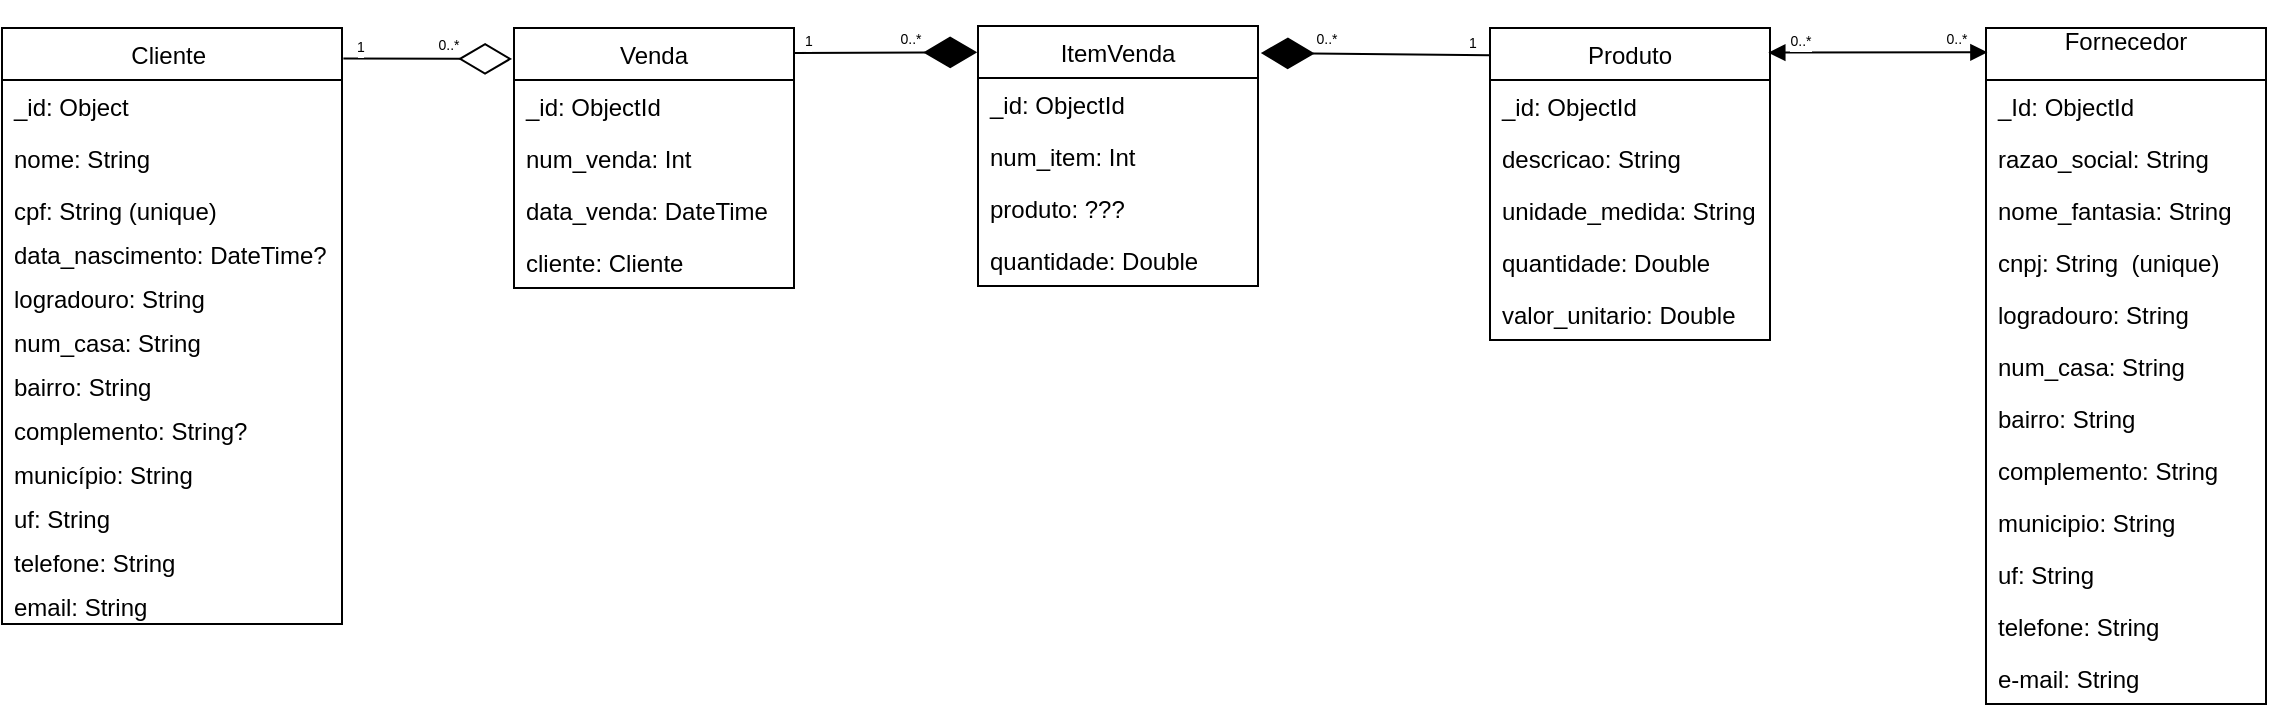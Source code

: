 <mxfile>
    <diagram id="ajTyaf3byIjhU17QI6s6" name="Page-1">
        <mxGraphModel dx="256" dy="198" grid="1" gridSize="8" guides="1" tooltips="1" connect="1" arrows="1" fold="1" page="1" pageScale="1" pageWidth="827" pageHeight="1169" math="0" shadow="0">
            <root>
                <mxCell id="0"/>
                <mxCell id="1" parent="0"/>
                <mxCell id="2" value="Cliente " style="swimlane;fontStyle=0;childLayout=stackLayout;horizontal=1;startSize=26;fillColor=none;horizontalStack=0;resizeParent=1;resizeParentMax=0;resizeLast=0;collapsible=1;marginBottom=0;" vertex="1" parent="1">
                    <mxGeometry x="40" y="41" width="170" height="298" as="geometry"/>
                </mxCell>
                <mxCell id="3" value="_id: Object" style="text;strokeColor=none;fillColor=none;align=left;verticalAlign=top;spacingLeft=4;spacingRight=4;overflow=hidden;rotatable=0;points=[[0,0.5],[1,0.5]];portConstraint=eastwest;" vertex="1" parent="2">
                    <mxGeometry y="26" width="170" height="26" as="geometry"/>
                </mxCell>
                <mxCell id="4" value="nome: String" style="text;strokeColor=none;fillColor=none;align=left;verticalAlign=top;spacingLeft=4;spacingRight=4;overflow=hidden;rotatable=0;points=[[0,0.5],[1,0.5]];portConstraint=eastwest;" vertex="1" parent="2">
                    <mxGeometry y="52" width="170" height="26" as="geometry"/>
                </mxCell>
                <mxCell id="5" value="cpf: String (unique)" style="text;strokeColor=none;fillColor=none;align=left;verticalAlign=top;spacingLeft=4;spacingRight=4;overflow=hidden;rotatable=0;points=[[0,0.5],[1,0.5]];portConstraint=eastwest;" vertex="1" parent="2">
                    <mxGeometry y="78" width="170" height="22" as="geometry"/>
                </mxCell>
                <mxCell id="32" value="data_nascimento: DateTime?" style="text;strokeColor=none;fillColor=none;align=left;verticalAlign=top;spacingLeft=4;spacingRight=4;overflow=hidden;rotatable=0;points=[[0,0.5],[1,0.5]];portConstraint=eastwest;" vertex="1" parent="2">
                    <mxGeometry y="100" width="170" height="22" as="geometry"/>
                </mxCell>
                <mxCell id="22" value="logradouro: String" style="text;strokeColor=none;fillColor=none;align=left;verticalAlign=top;spacingLeft=4;spacingRight=4;overflow=hidden;rotatable=0;points=[[0,0.5],[1,0.5]];portConstraint=eastwest;" vertex="1" parent="2">
                    <mxGeometry y="122" width="170" height="22" as="geometry"/>
                </mxCell>
                <mxCell id="23" value="num_casa: String" style="text;strokeColor=none;fillColor=none;align=left;verticalAlign=top;spacingLeft=4;spacingRight=4;overflow=hidden;rotatable=0;points=[[0,0.5],[1,0.5]];portConstraint=eastwest;" vertex="1" parent="2">
                    <mxGeometry y="144" width="170" height="22" as="geometry"/>
                </mxCell>
                <mxCell id="24" value="bairro: String" style="text;strokeColor=none;fillColor=none;align=left;verticalAlign=top;spacingLeft=4;spacingRight=4;overflow=hidden;rotatable=0;points=[[0,0.5],[1,0.5]];portConstraint=eastwest;" vertex="1" parent="2">
                    <mxGeometry y="166" width="170" height="22" as="geometry"/>
                </mxCell>
                <mxCell id="25" value="complemento: String?" style="text;strokeColor=none;fillColor=none;align=left;verticalAlign=top;spacingLeft=4;spacingRight=4;overflow=hidden;rotatable=0;points=[[0,0.5],[1,0.5]];portConstraint=eastwest;" vertex="1" parent="2">
                    <mxGeometry y="188" width="170" height="22" as="geometry"/>
                </mxCell>
                <mxCell id="26" value="município: String" style="text;strokeColor=none;fillColor=none;align=left;verticalAlign=top;spacingLeft=4;spacingRight=4;overflow=hidden;rotatable=0;points=[[0,0.5],[1,0.5]];portConstraint=eastwest;" vertex="1" parent="2">
                    <mxGeometry y="210" width="170" height="22" as="geometry"/>
                </mxCell>
                <mxCell id="27" value="uf: String" style="text;strokeColor=none;fillColor=none;align=left;verticalAlign=top;spacingLeft=4;spacingRight=4;overflow=hidden;rotatable=0;points=[[0,0.5],[1,0.5]];portConstraint=eastwest;" vertex="1" parent="2">
                    <mxGeometry y="232" width="170" height="22" as="geometry"/>
                </mxCell>
                <mxCell id="28" value="telefone: String" style="text;strokeColor=none;fillColor=none;align=left;verticalAlign=top;spacingLeft=4;spacingRight=4;overflow=hidden;rotatable=0;points=[[0,0.5],[1,0.5]];portConstraint=eastwest;" vertex="1" parent="2">
                    <mxGeometry y="254" width="170" height="22" as="geometry"/>
                </mxCell>
                <mxCell id="29" value="email: String" style="text;strokeColor=none;fillColor=none;align=left;verticalAlign=top;spacingLeft=4;spacingRight=4;overflow=hidden;rotatable=0;points=[[0,0.5],[1,0.5]];portConstraint=eastwest;" vertex="1" parent="2">
                    <mxGeometry y="276" width="170" height="22" as="geometry"/>
                </mxCell>
                <mxCell id="6" value="Venda" style="swimlane;fontStyle=0;childLayout=stackLayout;horizontal=1;startSize=26;fillColor=none;horizontalStack=0;resizeParent=1;resizeParentMax=0;resizeLast=0;collapsible=1;marginBottom=0;" vertex="1" parent="1">
                    <mxGeometry x="296" y="41" width="140" height="130" as="geometry"/>
                </mxCell>
                <mxCell id="7" value="_id: ObjectId" style="text;strokeColor=none;fillColor=none;align=left;verticalAlign=top;spacingLeft=4;spacingRight=4;overflow=hidden;rotatable=0;points=[[0,0.5],[1,0.5]];portConstraint=eastwest;" vertex="1" parent="6">
                    <mxGeometry y="26" width="140" height="26" as="geometry"/>
                </mxCell>
                <mxCell id="8" value="num_venda: Int" style="text;strokeColor=none;fillColor=none;align=left;verticalAlign=top;spacingLeft=4;spacingRight=4;overflow=hidden;rotatable=0;points=[[0,0.5],[1,0.5]];portConstraint=eastwest;" vertex="1" parent="6">
                    <mxGeometry y="52" width="140" height="26" as="geometry"/>
                </mxCell>
                <mxCell id="9" value="data_venda: DateTime" style="text;strokeColor=none;fillColor=none;align=left;verticalAlign=top;spacingLeft=4;spacingRight=4;overflow=hidden;rotatable=0;points=[[0,0.5],[1,0.5]];portConstraint=eastwest;" vertex="1" parent="6">
                    <mxGeometry y="78" width="140" height="26" as="geometry"/>
                </mxCell>
                <mxCell id="67" value="cliente: Cliente" style="text;strokeColor=none;fillColor=none;align=left;verticalAlign=top;spacingLeft=4;spacingRight=4;overflow=hidden;rotatable=0;points=[[0,0.5],[1,0.5]];portConstraint=eastwest;" vertex="1" parent="6">
                    <mxGeometry y="104" width="140" height="26" as="geometry"/>
                </mxCell>
                <mxCell id="10" value="Fornecedor&#10;" style="swimlane;fontStyle=0;childLayout=stackLayout;horizontal=1;startSize=26;fillColor=none;horizontalStack=0;resizeParent=1;resizeParentMax=0;resizeLast=0;collapsible=1;marginBottom=0;" vertex="1" parent="1">
                    <mxGeometry x="1032" y="41" width="140" height="338" as="geometry"/>
                </mxCell>
                <mxCell id="11" value="_Id: ObjectId" style="text;strokeColor=none;fillColor=none;align=left;verticalAlign=top;spacingLeft=4;spacingRight=4;overflow=hidden;rotatable=0;points=[[0,0.5],[1,0.5]];portConstraint=eastwest;" vertex="1" parent="10">
                    <mxGeometry y="26" width="140" height="26" as="geometry"/>
                </mxCell>
                <mxCell id="12" value="razao_social: String" style="text;strokeColor=none;fillColor=none;align=left;verticalAlign=top;spacingLeft=4;spacingRight=4;overflow=hidden;rotatable=0;points=[[0,0.5],[1,0.5]];portConstraint=eastwest;" vertex="1" parent="10">
                    <mxGeometry y="52" width="140" height="26" as="geometry"/>
                </mxCell>
                <mxCell id="13" value="nome_fantasia: String" style="text;strokeColor=none;fillColor=none;align=left;verticalAlign=top;spacingLeft=4;spacingRight=4;overflow=hidden;rotatable=0;points=[[0,0.5],[1,0.5]];portConstraint=eastwest;" vertex="1" parent="10">
                    <mxGeometry y="78" width="140" height="26" as="geometry"/>
                </mxCell>
                <mxCell id="39" value="cnpj: String  (unique)" style="text;strokeColor=none;fillColor=none;align=left;verticalAlign=top;spacingLeft=4;spacingRight=4;overflow=hidden;rotatable=0;points=[[0,0.5],[1,0.5]];portConstraint=eastwest;" vertex="1" parent="10">
                    <mxGeometry y="104" width="140" height="26" as="geometry"/>
                </mxCell>
                <mxCell id="40" value="logradouro: String" style="text;strokeColor=none;fillColor=none;align=left;verticalAlign=top;spacingLeft=4;spacingRight=4;overflow=hidden;rotatable=0;points=[[0,0.5],[1,0.5]];portConstraint=eastwest;" vertex="1" parent="10">
                    <mxGeometry y="130" width="140" height="26" as="geometry"/>
                </mxCell>
                <mxCell id="41" value="num_casa: String" style="text;strokeColor=none;fillColor=none;align=left;verticalAlign=top;spacingLeft=4;spacingRight=4;overflow=hidden;rotatable=0;points=[[0,0.5],[1,0.5]];portConstraint=eastwest;" vertex="1" parent="10">
                    <mxGeometry y="156" width="140" height="26" as="geometry"/>
                </mxCell>
                <mxCell id="42" value="bairro: String" style="text;strokeColor=none;fillColor=none;align=left;verticalAlign=top;spacingLeft=4;spacingRight=4;overflow=hidden;rotatable=0;points=[[0,0.5],[1,0.5]];portConstraint=eastwest;" vertex="1" parent="10">
                    <mxGeometry y="182" width="140" height="26" as="geometry"/>
                </mxCell>
                <mxCell id="51" value="complemento: String" style="text;strokeColor=none;fillColor=none;align=left;verticalAlign=top;spacingLeft=4;spacingRight=4;overflow=hidden;rotatable=0;points=[[0,0.5],[1,0.5]];portConstraint=eastwest;" vertex="1" parent="10">
                    <mxGeometry y="208" width="140" height="26" as="geometry"/>
                </mxCell>
                <mxCell id="52" value="municipio: String" style="text;strokeColor=none;fillColor=none;align=left;verticalAlign=top;spacingLeft=4;spacingRight=4;overflow=hidden;rotatable=0;points=[[0,0.5],[1,0.5]];portConstraint=eastwest;" vertex="1" parent="10">
                    <mxGeometry y="234" width="140" height="26" as="geometry"/>
                </mxCell>
                <mxCell id="53" value="uf: String" style="text;strokeColor=none;fillColor=none;align=left;verticalAlign=top;spacingLeft=4;spacingRight=4;overflow=hidden;rotatable=0;points=[[0,0.5],[1,0.5]];portConstraint=eastwest;" vertex="1" parent="10">
                    <mxGeometry y="260" width="140" height="26" as="geometry"/>
                </mxCell>
                <mxCell id="54" value="telefone: String" style="text;strokeColor=none;fillColor=none;align=left;verticalAlign=top;spacingLeft=4;spacingRight=4;overflow=hidden;rotatable=0;points=[[0,0.5],[1,0.5]];portConstraint=eastwest;" vertex="1" parent="10">
                    <mxGeometry y="286" width="140" height="26" as="geometry"/>
                </mxCell>
                <mxCell id="55" value="e-mail: String" style="text;strokeColor=none;fillColor=none;align=left;verticalAlign=top;spacingLeft=4;spacingRight=4;overflow=hidden;rotatable=0;points=[[0,0.5],[1,0.5]];portConstraint=eastwest;" vertex="1" parent="10">
                    <mxGeometry y="312" width="140" height="26" as="geometry"/>
                </mxCell>
                <mxCell id="14" value="Produto" style="swimlane;fontStyle=0;childLayout=stackLayout;horizontal=1;startSize=26;fillColor=none;horizontalStack=0;resizeParent=1;resizeParentMax=0;resizeLast=0;collapsible=1;marginBottom=0;" vertex="1" parent="1">
                    <mxGeometry x="784" y="41" width="140" height="156" as="geometry"/>
                </mxCell>
                <mxCell id="15" value="_id: ObjectId" style="text;strokeColor=none;fillColor=none;align=left;verticalAlign=top;spacingLeft=4;spacingRight=4;overflow=hidden;rotatable=0;points=[[0,0.5],[1,0.5]];portConstraint=eastwest;" vertex="1" parent="14">
                    <mxGeometry y="26" width="140" height="26" as="geometry"/>
                </mxCell>
                <mxCell id="16" value="descricao: String" style="text;strokeColor=none;fillColor=none;align=left;verticalAlign=top;spacingLeft=4;spacingRight=4;overflow=hidden;rotatable=0;points=[[0,0.5],[1,0.5]];portConstraint=eastwest;" vertex="1" parent="14">
                    <mxGeometry y="52" width="140" height="26" as="geometry"/>
                </mxCell>
                <mxCell id="17" value="unidade_medida: String" style="text;strokeColor=none;fillColor=none;align=left;verticalAlign=top;spacingLeft=4;spacingRight=4;overflow=hidden;rotatable=0;points=[[0,0.5],[1,0.5]];portConstraint=eastwest;" vertex="1" parent="14">
                    <mxGeometry y="78" width="140" height="26" as="geometry"/>
                </mxCell>
                <mxCell id="35" value="quantidade: Double" style="text;strokeColor=none;fillColor=none;align=left;verticalAlign=top;spacingLeft=4;spacingRight=4;overflow=hidden;rotatable=0;points=[[0,0.5],[1,0.5]];portConstraint=eastwest;" vertex="1" parent="14">
                    <mxGeometry y="104" width="140" height="26" as="geometry"/>
                </mxCell>
                <mxCell id="36" value="valor_unitario: Double" style="text;strokeColor=none;fillColor=none;align=left;verticalAlign=top;spacingLeft=4;spacingRight=4;overflow=hidden;rotatable=0;points=[[0,0.5],[1,0.5]];portConstraint=eastwest;" vertex="1" parent="14">
                    <mxGeometry y="130" width="140" height="26" as="geometry"/>
                </mxCell>
                <mxCell id="56" value="ItemVenda" style="swimlane;fontStyle=0;childLayout=stackLayout;horizontal=1;startSize=26;fillColor=none;horizontalStack=0;resizeParent=1;resizeParentMax=0;resizeLast=0;collapsible=1;marginBottom=0;" vertex="1" parent="1">
                    <mxGeometry x="528" y="40" width="140" height="130" as="geometry"/>
                </mxCell>
                <mxCell id="57" value="_id: ObjectId" style="text;strokeColor=none;fillColor=none;align=left;verticalAlign=top;spacingLeft=4;spacingRight=4;overflow=hidden;rotatable=0;points=[[0,0.5],[1,0.5]];portConstraint=eastwest;" vertex="1" parent="56">
                    <mxGeometry y="26" width="140" height="26" as="geometry"/>
                </mxCell>
                <mxCell id="58" value="num_item: Int" style="text;strokeColor=none;fillColor=none;align=left;verticalAlign=top;spacingLeft=4;spacingRight=4;overflow=hidden;rotatable=0;points=[[0,0.5],[1,0.5]];portConstraint=eastwest;" vertex="1" parent="56">
                    <mxGeometry y="52" width="140" height="26" as="geometry"/>
                </mxCell>
                <mxCell id="59" value="produto: ???" style="text;strokeColor=none;fillColor=none;align=left;verticalAlign=top;spacingLeft=4;spacingRight=4;overflow=hidden;rotatable=0;points=[[0,0.5],[1,0.5]];portConstraint=eastwest;" vertex="1" parent="56">
                    <mxGeometry y="78" width="140" height="26" as="geometry"/>
                </mxCell>
                <mxCell id="60" value="quantidade: Double" style="text;strokeColor=none;fillColor=none;align=left;verticalAlign=top;spacingLeft=4;spacingRight=4;overflow=hidden;rotatable=0;points=[[0,0.5],[1,0.5]];portConstraint=eastwest;" vertex="1" parent="56">
                    <mxGeometry y="104" width="140" height="26" as="geometry"/>
                </mxCell>
                <mxCell id="64" value="&lt;font style=&quot;font-size: 7px;&quot;&gt;0..*&lt;/font&gt;" style="edgeLabel;html=1;align=center;verticalAlign=middle;resizable=0;points=[];" vertex="1" connectable="0" parent="1">
                    <mxGeometry x="263.0" y="49.998" as="geometry">
                        <mxPoint y="-2" as="offset"/>
                    </mxGeometry>
                </mxCell>
                <mxCell id="68" value="" style="endArrow=diamondThin;endFill=0;endSize=24;html=1;exitX=1.004;exitY=0.051;exitDx=0;exitDy=0;entryX=-0.007;entryY=0.119;entryDx=0;entryDy=0;entryPerimeter=0;exitPerimeter=0;" edge="1" parent="1" source="2" target="6">
                    <mxGeometry width="160" relative="1" as="geometry">
                        <mxPoint x="240" y="230" as="sourcePoint"/>
                        <mxPoint x="400" y="230" as="targetPoint"/>
                    </mxGeometry>
                </mxCell>
                <mxCell id="69" value="&lt;font style=&quot;font-size: 7px;&quot;&gt;1&lt;/font&gt;" style="edgeLabel;html=1;align=center;verticalAlign=middle;resizable=0;points=[];" vertex="1" connectable="0" parent="68">
                    <mxGeometry x="-0.403" relative="1" as="geometry">
                        <mxPoint x="-17" y="-8" as="offset"/>
                    </mxGeometry>
                </mxCell>
                <mxCell id="74" value="" style="endArrow=diamondThin;endFill=1;endSize=24;html=1;fontSize=4;entryX=-0.003;entryY=0.101;entryDx=0;entryDy=0;entryPerimeter=0;exitX=1.003;exitY=0.096;exitDx=0;exitDy=0;exitPerimeter=0;" edge="1" parent="1" source="6" target="56">
                    <mxGeometry width="160" relative="1" as="geometry">
                        <mxPoint x="400" y="80" as="sourcePoint"/>
                        <mxPoint x="560" y="80" as="targetPoint"/>
                    </mxGeometry>
                </mxCell>
                <mxCell id="75" value="&lt;font style=&quot;font-size: 7px;&quot;&gt;1&lt;/font&gt;" style="edgeLabel;html=1;align=center;verticalAlign=middle;resizable=0;points=[];fontSize=4;" vertex="1" connectable="0" parent="74">
                    <mxGeometry x="-0.683" relative="1" as="geometry">
                        <mxPoint x="-8" y="-6" as="offset"/>
                    </mxGeometry>
                </mxCell>
                <mxCell id="76" value="&lt;span style=&quot;font-size: 7px;&quot;&gt;0..*&lt;/span&gt;" style="edgeLabel;html=1;align=center;verticalAlign=middle;resizable=0;points=[];fontSize=4;" vertex="1" connectable="0" parent="1">
                    <mxGeometry x="488.4" y="54.004" as="geometry">
                        <mxPoint x="5" y="-7" as="offset"/>
                    </mxGeometry>
                </mxCell>
                <mxCell id="77" value="" style="endArrow=diamondThin;endFill=1;endSize=24;html=1;strokeWidth=1;fontSize=7;entryX=1.01;entryY=0.104;entryDx=0;entryDy=0;entryPerimeter=0;exitX=0;exitY=0.087;exitDx=0;exitDy=0;exitPerimeter=0;" edge="1" parent="1" source="14" target="56">
                    <mxGeometry width="160" relative="1" as="geometry">
                        <mxPoint x="610" y="20" as="sourcePoint"/>
                        <mxPoint x="770" y="20" as="targetPoint"/>
                    </mxGeometry>
                </mxCell>
                <mxCell id="80" value="0..*" style="edgeLabel;html=1;align=center;verticalAlign=middle;resizable=0;points=[];fontSize=7;" vertex="1" connectable="0" parent="77">
                    <mxGeometry x="-0.222" relative="1" as="geometry">
                        <mxPoint x="-38" y="-7" as="offset"/>
                    </mxGeometry>
                </mxCell>
                <mxCell id="XELoB46DV21yCJQvGsJw-81" value="1" style="edgeLabel;html=1;align=center;verticalAlign=middle;resizable=0;points=[];fontSize=7;" vertex="1" connectable="0" parent="77">
                    <mxGeometry x="-0.847" relative="1" as="geometry">
                        <mxPoint y="-6" as="offset"/>
                    </mxGeometry>
                </mxCell>
                <mxCell id="XELoB46DV21yCJQvGsJw-82" value="" style="endArrow=block;startArrow=block;endFill=1;startFill=1;html=1;strokeWidth=1;fontSize=7;exitX=0.994;exitY=0.079;exitDx=0;exitDy=0;exitPerimeter=0;entryX=0.005;entryY=0.036;entryDx=0;entryDy=0;entryPerimeter=0;" edge="1" parent="1" source="14" target="10">
                    <mxGeometry width="160" relative="1" as="geometry">
                        <mxPoint x="936" y="24" as="sourcePoint"/>
                        <mxPoint x="1032" y="52" as="targetPoint"/>
                    </mxGeometry>
                </mxCell>
                <mxCell id="XELoB46DV21yCJQvGsJw-83" value="0..*" style="edgeLabel;html=1;align=center;verticalAlign=middle;resizable=0;points=[];fontSize=7;" vertex="1" connectable="0" parent="XELoB46DV21yCJQvGsJw-82">
                    <mxGeometry x="-0.717" relative="1" as="geometry">
                        <mxPoint y="-6" as="offset"/>
                    </mxGeometry>
                </mxCell>
                <mxCell id="XELoB46DV21yCJQvGsJw-84" value="0..*" style="edgeLabel;html=1;align=center;verticalAlign=middle;resizable=0;points=[];fontSize=7;" vertex="1" connectable="0" parent="XELoB46DV21yCJQvGsJw-82">
                    <mxGeometry x="0.708" y="1" relative="1" as="geometry">
                        <mxPoint y="-5" as="offset"/>
                    </mxGeometry>
                </mxCell>
            </root>
        </mxGraphModel>
    </diagram>
</mxfile>
